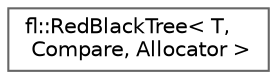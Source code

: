 digraph "Graphical Class Hierarchy"
{
 // INTERACTIVE_SVG=YES
 // LATEX_PDF_SIZE
  bgcolor="transparent";
  edge [fontname=Helvetica,fontsize=10,labelfontname=Helvetica,labelfontsize=10];
  node [fontname=Helvetica,fontsize=10,shape=box,height=0.2,width=0.4];
  rankdir="LR";
  Node0 [id="Node000000",label="fl::RedBlackTree\< T,\l Compare, Allocator \>",height=0.2,width=0.4,color="grey40", fillcolor="white", style="filled",URL="$dd/d28/classfl_1_1_red_black_tree.html",tooltip=" "];
}
